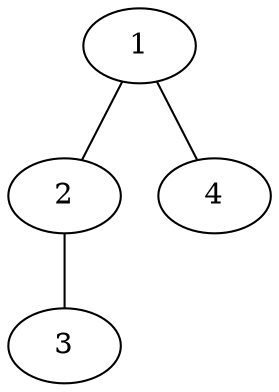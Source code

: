 strict graph G { 
 

    1 --  2
    1 --  4
    1 --  2
    1 --  4
    2 --  1
    2 --  1
    2 --  3
    2 --  3
    4 --  1
    4 --  1
    3 --  2
    3 --  2

 }